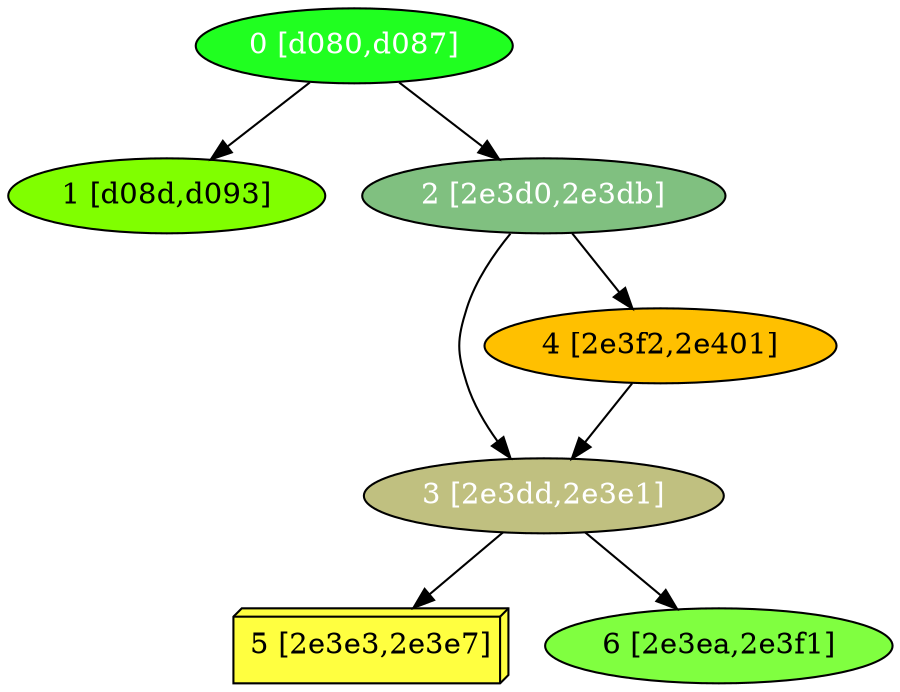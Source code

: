 diGraph libnss3{
	libnss3_0  [style=filled fillcolor="#20FF20" fontcolor="#ffffff" shape=oval label="0 [d080,d087]"]
	libnss3_1  [style=filled fillcolor="#80FF00" fontcolor="#000000" shape=oval label="1 [d08d,d093]"]
	libnss3_2  [style=filled fillcolor="#80C080" fontcolor="#ffffff" shape=oval label="2 [2e3d0,2e3db]"]
	libnss3_3  [style=filled fillcolor="#C0C080" fontcolor="#ffffff" shape=oval label="3 [2e3dd,2e3e1]"]
	libnss3_4  [style=filled fillcolor="#FFC000" fontcolor="#000000" shape=oval label="4 [2e3f2,2e401]"]
	libnss3_5  [style=filled fillcolor="#FFFF40" fontcolor="#000000" shape=box3d label="5 [2e3e3,2e3e7]"]
	libnss3_6  [style=filled fillcolor="#80FF40" fontcolor="#000000" shape=oval label="6 [2e3ea,2e3f1]"]

	libnss3_0 -> libnss3_1
	libnss3_0 -> libnss3_2
	libnss3_2 -> libnss3_3
	libnss3_2 -> libnss3_4
	libnss3_3 -> libnss3_5
	libnss3_3 -> libnss3_6
	libnss3_4 -> libnss3_3
}